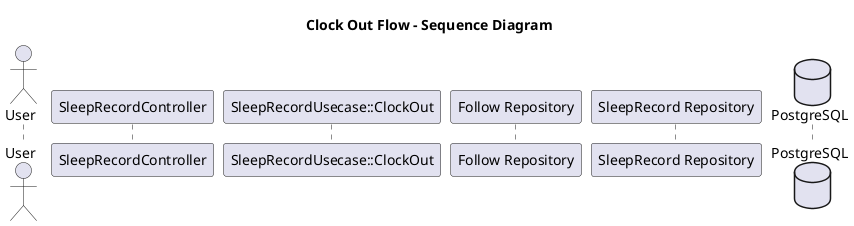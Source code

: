 @startuml ClockOutFlow
title Clock Out Flow - Sequence Diagram

' Define actors and components
actor User
participant "SleepRecordController" as Controller
participant "SleepRecordUsecase::ClockOut" as Usecase
participant "Follow Repository" as FollowRepository
participant "SleepRecord Repository" as SleepRecordRepository
database "PostgreSQL" as DB

@enduml
